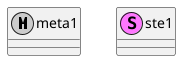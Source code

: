 {
  "sha1": "dtjrlh0q6fbqi4vunfabr8phf7s6fb5",
  "insertion": {
    "when": "2024-06-01T09:03:03.431Z",
    "url": "https://github.com/plantuml/plantuml/pull/1159",
    "user": "plantuml@gmail.com"
  }
}
@startuml
metaclass meta1 {
}

stereotype ste1 {
}

@enduml
